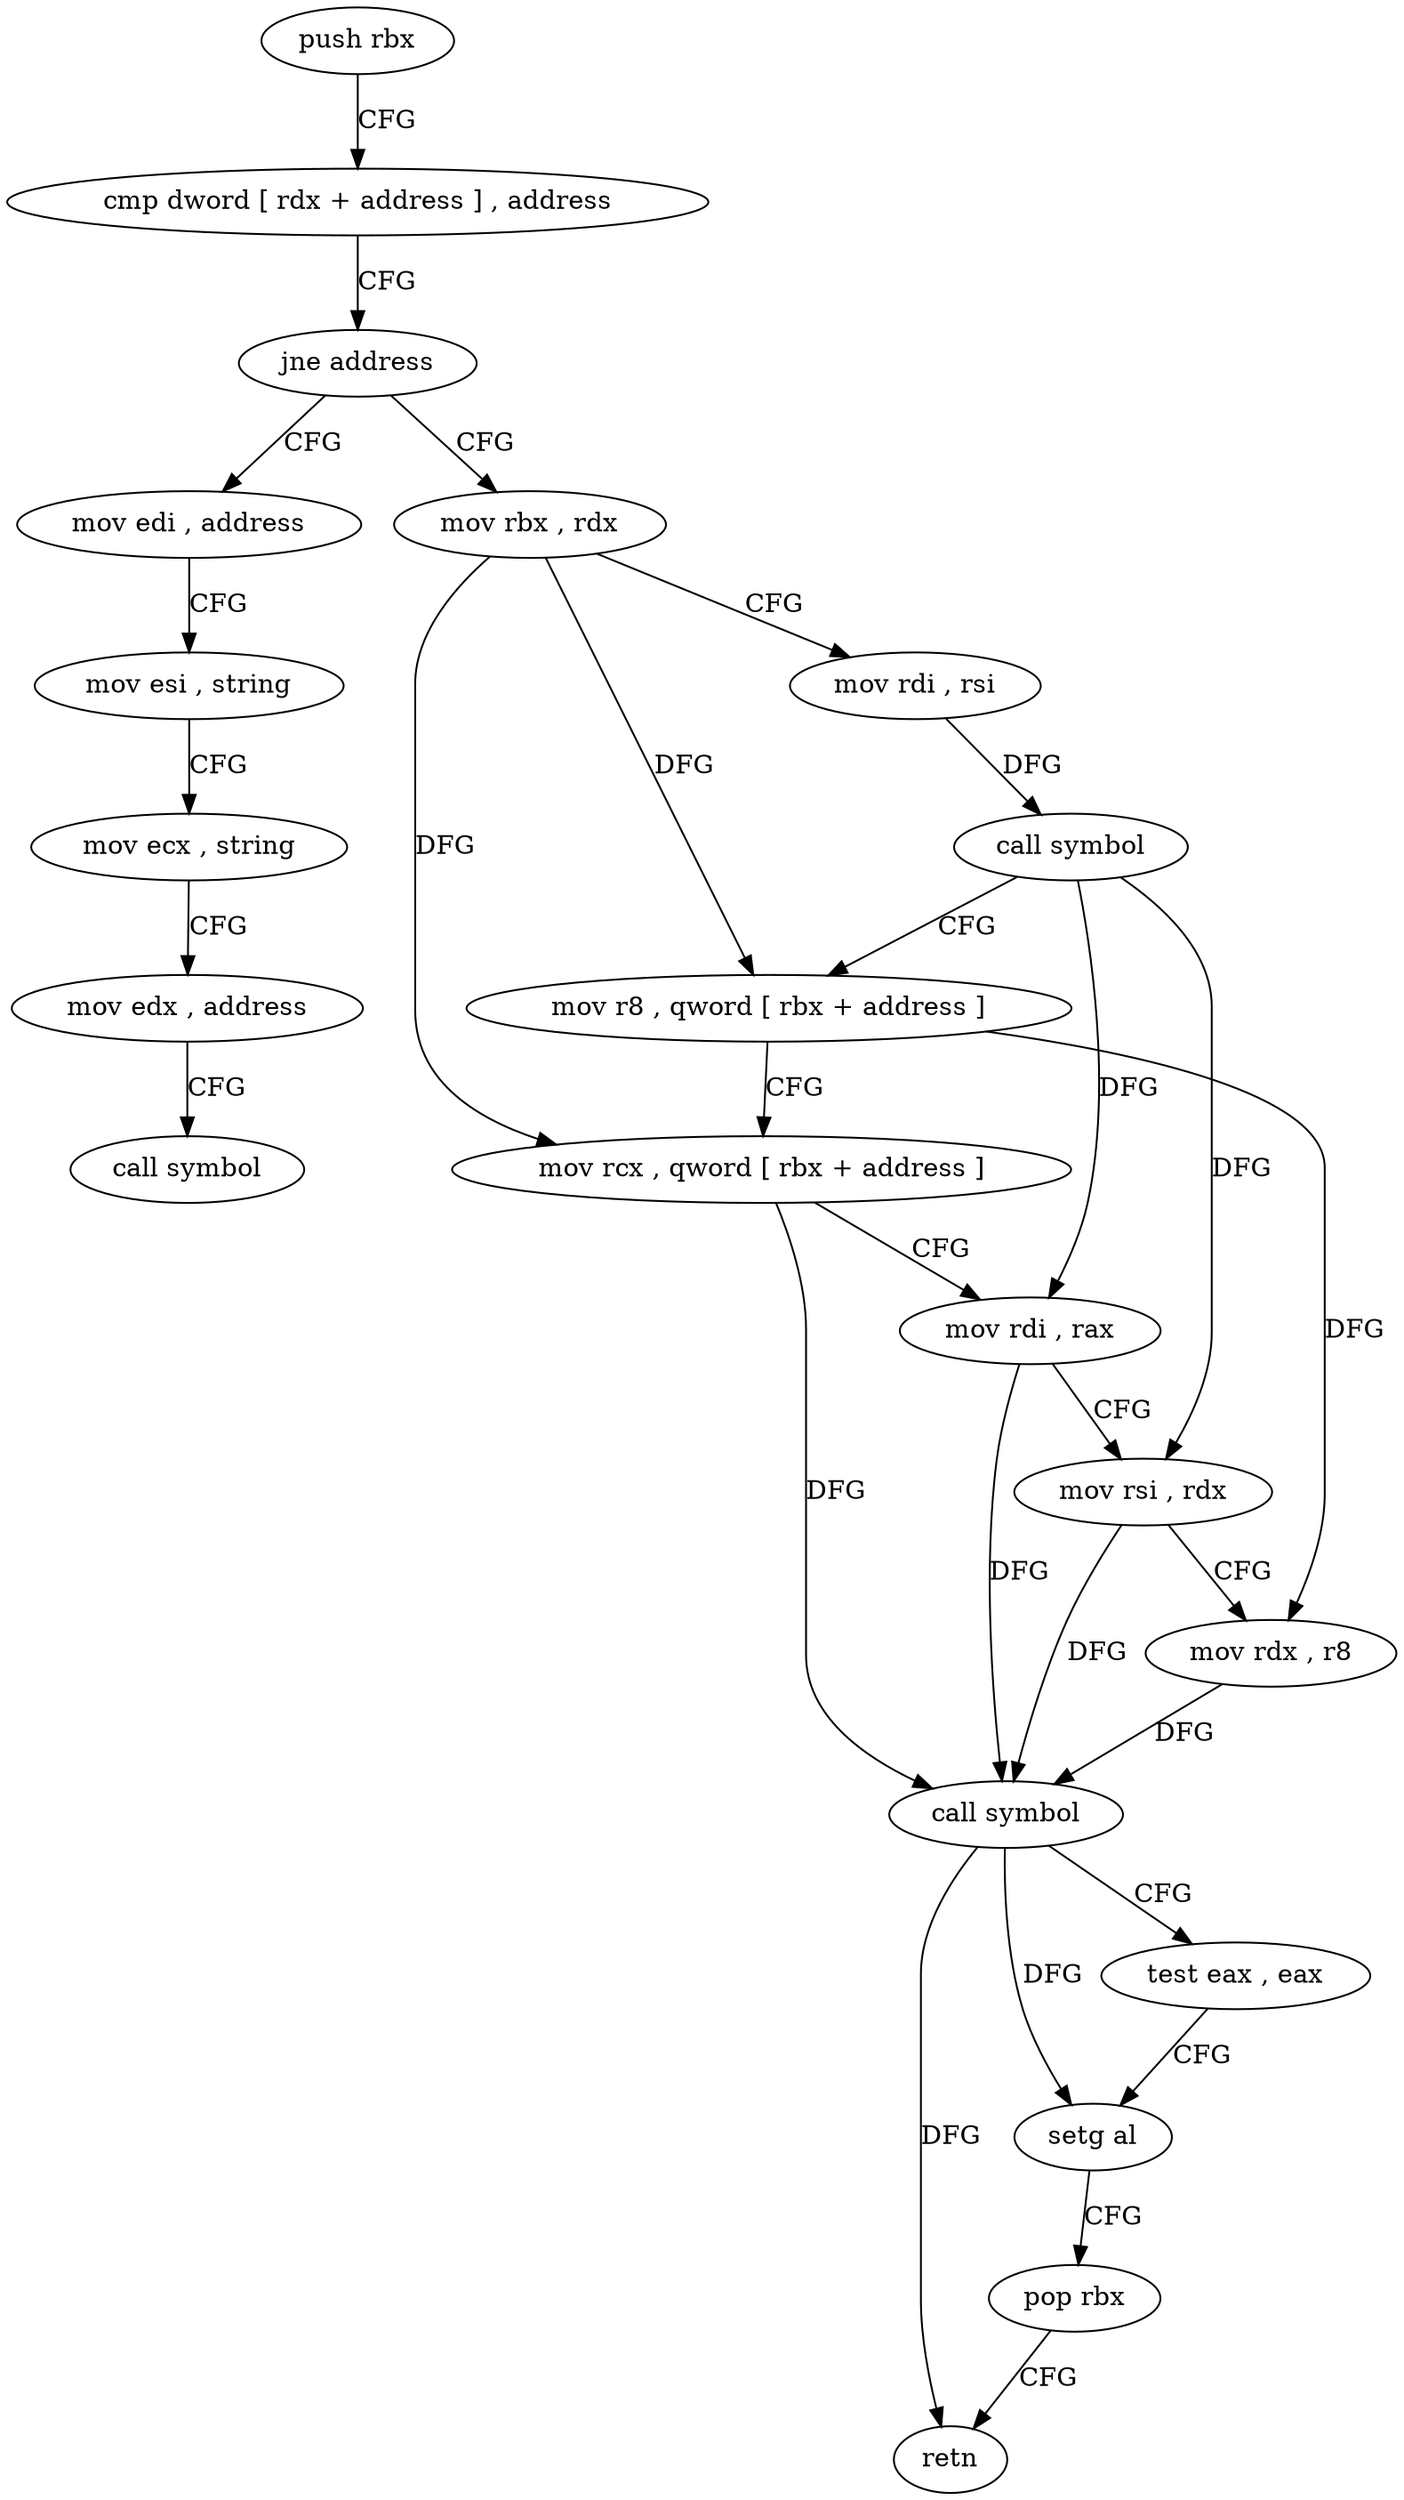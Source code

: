 digraph "func" {
"4211600" [label = "push rbx" ]
"4211601" [label = "cmp dword [ rdx + address ] , address" ]
"4211605" [label = "jne address" ]
"4211647" [label = "mov edi , address" ]
"4211607" [label = "mov rbx , rdx" ]
"4211652" [label = "mov esi , string" ]
"4211657" [label = "mov ecx , string" ]
"4211662" [label = "mov edx , address" ]
"4211667" [label = "call symbol" ]
"4211610" [label = "mov rdi , rsi" ]
"4211613" [label = "call symbol" ]
"4211618" [label = "mov r8 , qword [ rbx + address ]" ]
"4211622" [label = "mov rcx , qword [ rbx + address ]" ]
"4211626" [label = "mov rdi , rax" ]
"4211629" [label = "mov rsi , rdx" ]
"4211632" [label = "mov rdx , r8" ]
"4211635" [label = "call symbol" ]
"4211640" [label = "test eax , eax" ]
"4211642" [label = "setg al" ]
"4211645" [label = "pop rbx" ]
"4211646" [label = "retn" ]
"4211600" -> "4211601" [ label = "CFG" ]
"4211601" -> "4211605" [ label = "CFG" ]
"4211605" -> "4211647" [ label = "CFG" ]
"4211605" -> "4211607" [ label = "CFG" ]
"4211647" -> "4211652" [ label = "CFG" ]
"4211607" -> "4211610" [ label = "CFG" ]
"4211607" -> "4211618" [ label = "DFG" ]
"4211607" -> "4211622" [ label = "DFG" ]
"4211652" -> "4211657" [ label = "CFG" ]
"4211657" -> "4211662" [ label = "CFG" ]
"4211662" -> "4211667" [ label = "CFG" ]
"4211610" -> "4211613" [ label = "DFG" ]
"4211613" -> "4211618" [ label = "CFG" ]
"4211613" -> "4211626" [ label = "DFG" ]
"4211613" -> "4211629" [ label = "DFG" ]
"4211618" -> "4211622" [ label = "CFG" ]
"4211618" -> "4211632" [ label = "DFG" ]
"4211622" -> "4211626" [ label = "CFG" ]
"4211622" -> "4211635" [ label = "DFG" ]
"4211626" -> "4211629" [ label = "CFG" ]
"4211626" -> "4211635" [ label = "DFG" ]
"4211629" -> "4211632" [ label = "CFG" ]
"4211629" -> "4211635" [ label = "DFG" ]
"4211632" -> "4211635" [ label = "DFG" ]
"4211635" -> "4211640" [ label = "CFG" ]
"4211635" -> "4211642" [ label = "DFG" ]
"4211635" -> "4211646" [ label = "DFG" ]
"4211640" -> "4211642" [ label = "CFG" ]
"4211642" -> "4211645" [ label = "CFG" ]
"4211645" -> "4211646" [ label = "CFG" ]
}

